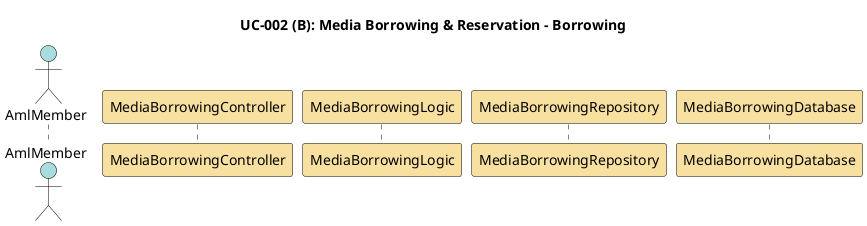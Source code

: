 @startuml media-borrowing-sequence-2

skinparam sequence {
    ActorBorderColor Black
    ActorBackgroundColor #A9DCDF
    ParticipantBorderColor Black
    ParticipantBackgroundColor #F8E1A0
    LifeLineBorderColor Black
    LifeLineBackgroundColor White
    NoteBorderColor Black
    NoteBackgroundColor #FEFECE
    ArrowColor Black
    ArrowThickness 1
    ActivationBorderColor Black
    ActivationBackgroundColor #B3E2CD
}

title UC-002 (B): Media Borrowing & Reservation - Borrowing

actor AmlMember as aml_member
participant MediaBorrowingController as media_borrowing_controller
participant MediaBorrowingLogic as media_borrowing_logic
participant MediaBorrowingRepository as media_borrowing_repo
participant MediaBorrowingDatabase as media_borrowing_db



@enduml
